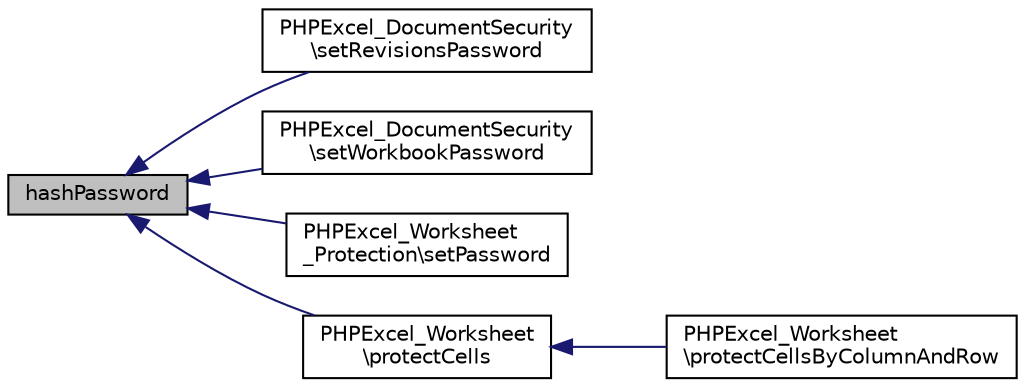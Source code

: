 digraph "hashPassword"
{
  edge [fontname="Helvetica",fontsize="10",labelfontname="Helvetica",labelfontsize="10"];
  node [fontname="Helvetica",fontsize="10",shape=record];
  rankdir="LR";
  Node1 [label="hashPassword",height=0.2,width=0.4,color="black", fillcolor="grey75", style="filled", fontcolor="black"];
  Node1 -> Node2 [dir="back",color="midnightblue",fontsize="10",style="solid",fontname="Helvetica"];
  Node2 [label="PHPExcel_DocumentSecurity\l\\setRevisionsPassword",height=0.2,width=0.4,color="black", fillcolor="white", style="filled",URL="$class_p_h_p_excel___document_security.html#a717fdaf56e9087908914b9a36b766fd0"];
  Node1 -> Node3 [dir="back",color="midnightblue",fontsize="10",style="solid",fontname="Helvetica"];
  Node3 [label="PHPExcel_DocumentSecurity\l\\setWorkbookPassword",height=0.2,width=0.4,color="black", fillcolor="white", style="filled",URL="$class_p_h_p_excel___document_security.html#a9489496d8ac4c1e81657460125ceac75"];
  Node1 -> Node4 [dir="back",color="midnightblue",fontsize="10",style="solid",fontname="Helvetica"];
  Node4 [label="PHPExcel_Worksheet\l_Protection\\setPassword",height=0.2,width=0.4,color="black", fillcolor="white", style="filled",URL="$class_p_h_p_excel___worksheet___protection.html#aabc0784041a4166c97fe71015ede48e3"];
  Node1 -> Node5 [dir="back",color="midnightblue",fontsize="10",style="solid",fontname="Helvetica"];
  Node5 [label="PHPExcel_Worksheet\l\\protectCells",height=0.2,width=0.4,color="black", fillcolor="white", style="filled",URL="$class_p_h_p_excel___worksheet.html#ae558c74436c4dc061d3fae81d8404705"];
  Node5 -> Node6 [dir="back",color="midnightblue",fontsize="10",style="solid",fontname="Helvetica"];
  Node6 [label="PHPExcel_Worksheet\l\\protectCellsByColumnAndRow",height=0.2,width=0.4,color="black", fillcolor="white", style="filled",URL="$class_p_h_p_excel___worksheet.html#ada71608873470de572f30755c0bb3704"];
}
